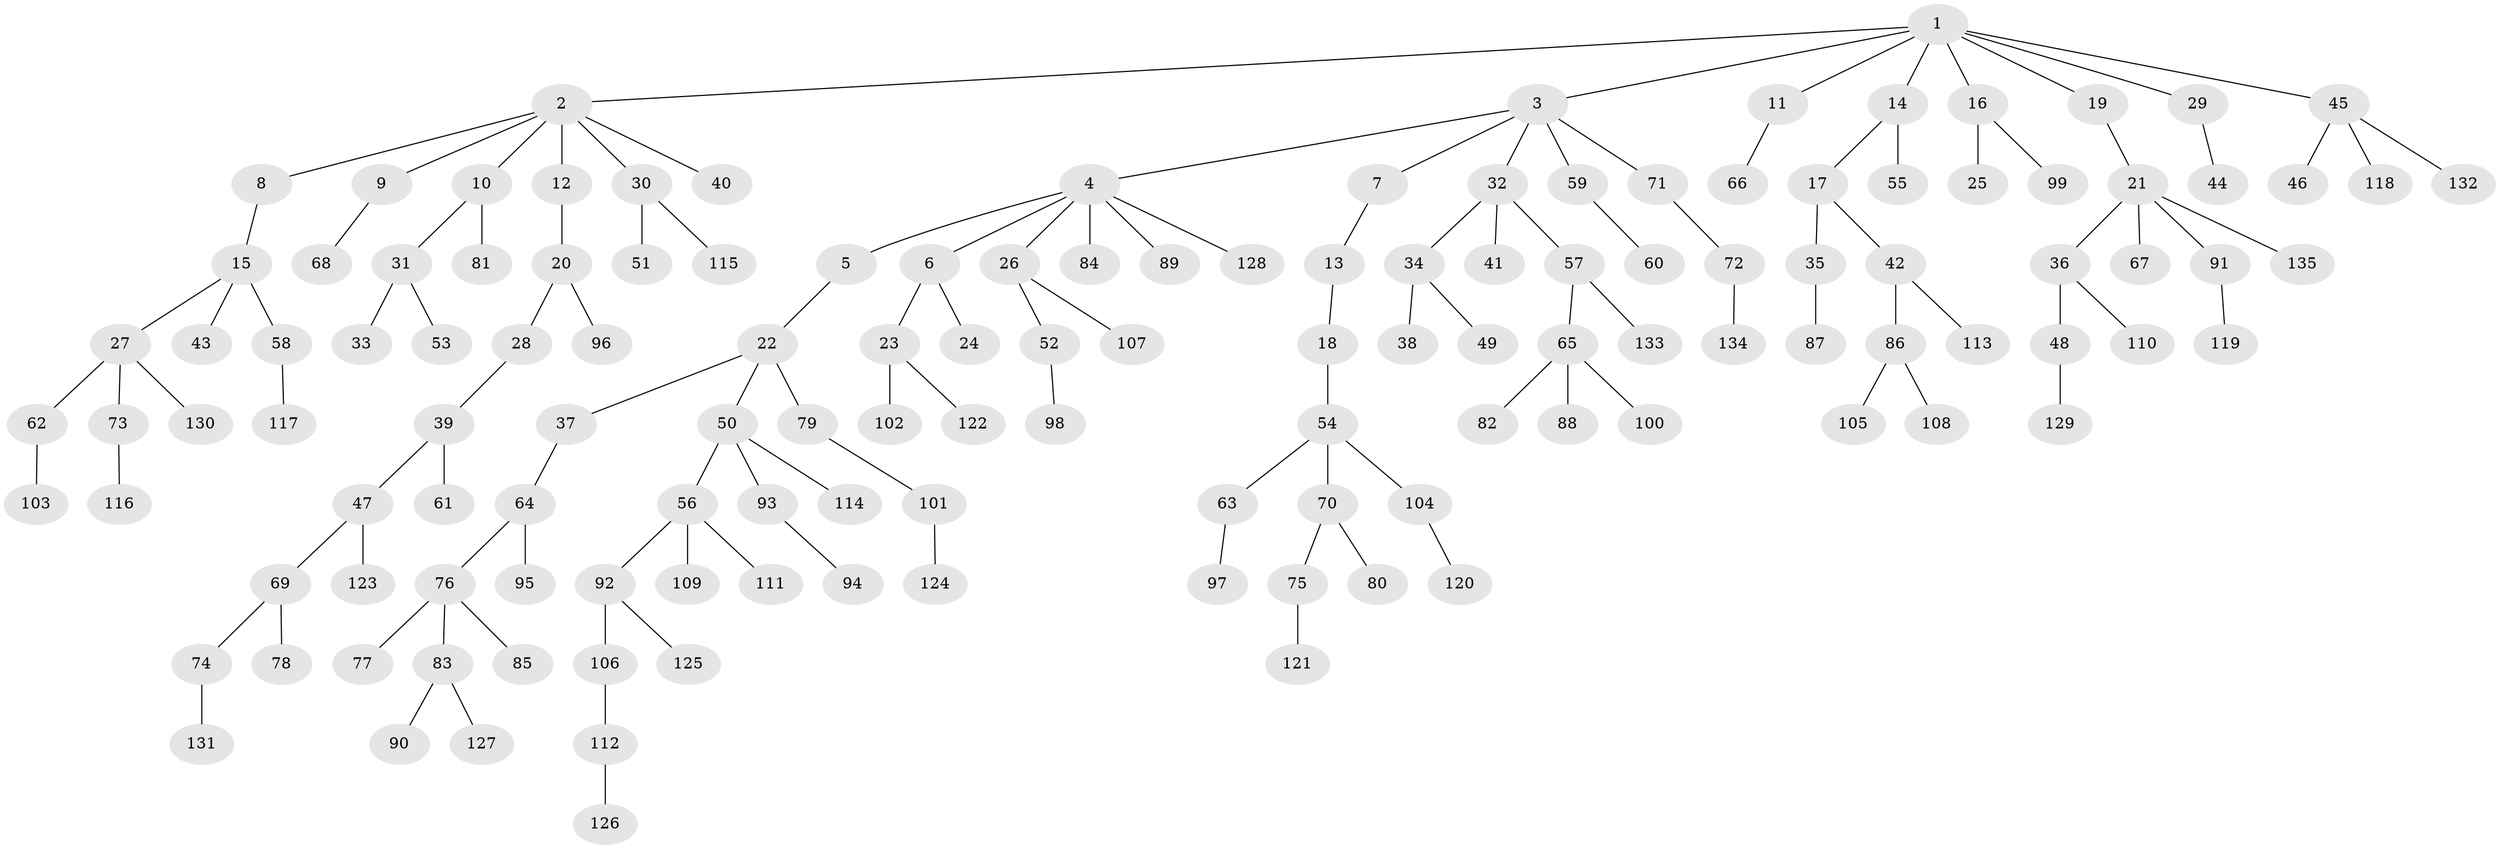 // coarse degree distribution, {9: 0.011111111111111112, 7: 0.011111111111111112, 6: 0.022222222222222223, 2: 0.18888888888888888, 4: 0.05555555555555555, 1: 0.5555555555555556, 3: 0.13333333333333333, 5: 0.022222222222222223}
// Generated by graph-tools (version 1.1) at 2025/24/03/03/25 07:24:06]
// undirected, 135 vertices, 134 edges
graph export_dot {
graph [start="1"]
  node [color=gray90,style=filled];
  1;
  2;
  3;
  4;
  5;
  6;
  7;
  8;
  9;
  10;
  11;
  12;
  13;
  14;
  15;
  16;
  17;
  18;
  19;
  20;
  21;
  22;
  23;
  24;
  25;
  26;
  27;
  28;
  29;
  30;
  31;
  32;
  33;
  34;
  35;
  36;
  37;
  38;
  39;
  40;
  41;
  42;
  43;
  44;
  45;
  46;
  47;
  48;
  49;
  50;
  51;
  52;
  53;
  54;
  55;
  56;
  57;
  58;
  59;
  60;
  61;
  62;
  63;
  64;
  65;
  66;
  67;
  68;
  69;
  70;
  71;
  72;
  73;
  74;
  75;
  76;
  77;
  78;
  79;
  80;
  81;
  82;
  83;
  84;
  85;
  86;
  87;
  88;
  89;
  90;
  91;
  92;
  93;
  94;
  95;
  96;
  97;
  98;
  99;
  100;
  101;
  102;
  103;
  104;
  105;
  106;
  107;
  108;
  109;
  110;
  111;
  112;
  113;
  114;
  115;
  116;
  117;
  118;
  119;
  120;
  121;
  122;
  123;
  124;
  125;
  126;
  127;
  128;
  129;
  130;
  131;
  132;
  133;
  134;
  135;
  1 -- 2;
  1 -- 3;
  1 -- 11;
  1 -- 14;
  1 -- 16;
  1 -- 19;
  1 -- 29;
  1 -- 45;
  2 -- 8;
  2 -- 9;
  2 -- 10;
  2 -- 12;
  2 -- 30;
  2 -- 40;
  3 -- 4;
  3 -- 7;
  3 -- 32;
  3 -- 59;
  3 -- 71;
  4 -- 5;
  4 -- 6;
  4 -- 26;
  4 -- 84;
  4 -- 89;
  4 -- 128;
  5 -- 22;
  6 -- 23;
  6 -- 24;
  7 -- 13;
  8 -- 15;
  9 -- 68;
  10 -- 31;
  10 -- 81;
  11 -- 66;
  12 -- 20;
  13 -- 18;
  14 -- 17;
  14 -- 55;
  15 -- 27;
  15 -- 43;
  15 -- 58;
  16 -- 25;
  16 -- 99;
  17 -- 35;
  17 -- 42;
  18 -- 54;
  19 -- 21;
  20 -- 28;
  20 -- 96;
  21 -- 36;
  21 -- 67;
  21 -- 91;
  21 -- 135;
  22 -- 37;
  22 -- 50;
  22 -- 79;
  23 -- 102;
  23 -- 122;
  26 -- 52;
  26 -- 107;
  27 -- 62;
  27 -- 73;
  27 -- 130;
  28 -- 39;
  29 -- 44;
  30 -- 51;
  30 -- 115;
  31 -- 33;
  31 -- 53;
  32 -- 34;
  32 -- 41;
  32 -- 57;
  34 -- 38;
  34 -- 49;
  35 -- 87;
  36 -- 48;
  36 -- 110;
  37 -- 64;
  39 -- 47;
  39 -- 61;
  42 -- 86;
  42 -- 113;
  45 -- 46;
  45 -- 118;
  45 -- 132;
  47 -- 69;
  47 -- 123;
  48 -- 129;
  50 -- 56;
  50 -- 93;
  50 -- 114;
  52 -- 98;
  54 -- 63;
  54 -- 70;
  54 -- 104;
  56 -- 92;
  56 -- 109;
  56 -- 111;
  57 -- 65;
  57 -- 133;
  58 -- 117;
  59 -- 60;
  62 -- 103;
  63 -- 97;
  64 -- 76;
  64 -- 95;
  65 -- 82;
  65 -- 88;
  65 -- 100;
  69 -- 74;
  69 -- 78;
  70 -- 75;
  70 -- 80;
  71 -- 72;
  72 -- 134;
  73 -- 116;
  74 -- 131;
  75 -- 121;
  76 -- 77;
  76 -- 83;
  76 -- 85;
  79 -- 101;
  83 -- 90;
  83 -- 127;
  86 -- 105;
  86 -- 108;
  91 -- 119;
  92 -- 106;
  92 -- 125;
  93 -- 94;
  101 -- 124;
  104 -- 120;
  106 -- 112;
  112 -- 126;
}
